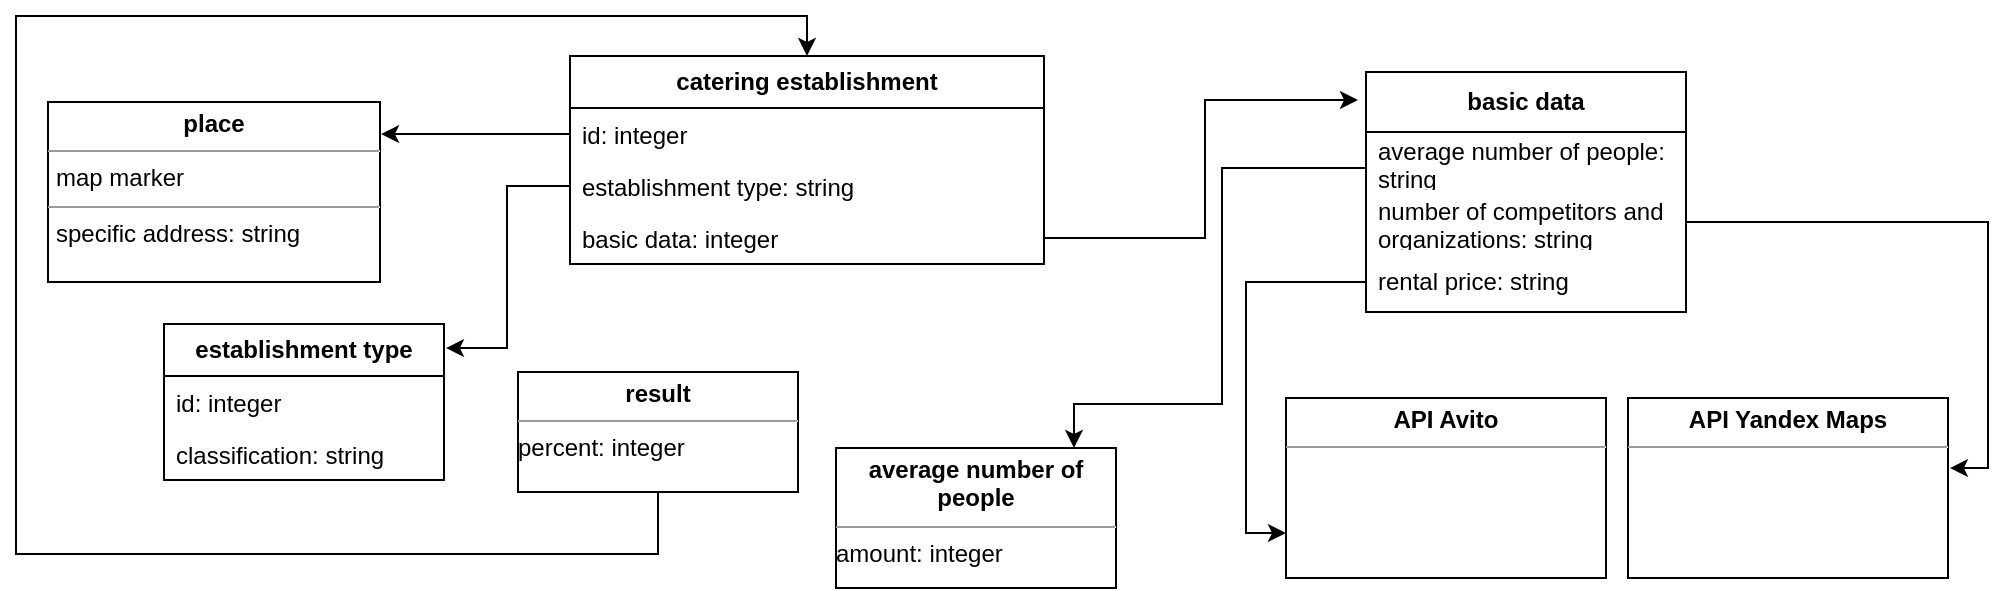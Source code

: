 <mxfile version="21.2.1" type="github">
  <diagram id="C5RBs43oDa-KdzZeNtuy" name="Page-1">
    <mxGraphModel dx="1395" dy="637" grid="0" gridSize="10" guides="1" tooltips="1" connect="1" arrows="1" fold="1" page="1" pageScale="1" pageWidth="827" pageHeight="1169" math="0" shadow="0">
      <root>
        <mxCell id="WIyWlLk6GJQsqaUBKTNV-0" />
        <mxCell id="WIyWlLk6GJQsqaUBKTNV-1" parent="WIyWlLk6GJQsqaUBKTNV-0" />
        <mxCell id="Fsc96dcymznsFBP4TA-y-39" value="&lt;b&gt;catering establishment&lt;/b&gt;" style="swimlane;fontStyle=0;childLayout=stackLayout;horizontal=1;startSize=26;fillColor=none;horizontalStack=0;resizeParent=1;resizeParentMax=0;resizeLast=0;collapsible=1;marginBottom=0;whiteSpace=wrap;html=1;" parent="WIyWlLk6GJQsqaUBKTNV-1" vertex="1">
          <mxGeometry x="502" y="127" width="237" height="104" as="geometry" />
        </mxCell>
        <mxCell id="Fsc96dcymznsFBP4TA-y-40" value="id: integer" style="text;strokeColor=none;fillColor=none;align=left;verticalAlign=top;spacingLeft=4;spacingRight=4;overflow=hidden;rotatable=0;points=[[0,0.5],[1,0.5]];portConstraint=eastwest;whiteSpace=wrap;html=1;" parent="Fsc96dcymznsFBP4TA-y-39" vertex="1">
          <mxGeometry y="26" width="237" height="26" as="geometry" />
        </mxCell>
        <mxCell id="Fsc96dcymznsFBP4TA-y-41" value="&lt;span style=&quot;border-color: var(--border-color); text-align: center;&quot;&gt;establishment type: string&lt;/span&gt;" style="text;strokeColor=none;fillColor=none;align=left;verticalAlign=top;spacingLeft=4;spacingRight=4;overflow=hidden;rotatable=0;points=[[0,0.5],[1,0.5]];portConstraint=eastwest;whiteSpace=wrap;html=1;" parent="Fsc96dcymznsFBP4TA-y-39" vertex="1">
          <mxGeometry y="52" width="237" height="26" as="geometry" />
        </mxCell>
        <mxCell id="Fsc96dcymznsFBP4TA-y-42" value="basic data: integer" style="text;strokeColor=none;fillColor=none;align=left;verticalAlign=top;spacingLeft=4;spacingRight=4;overflow=hidden;rotatable=0;points=[[0,0.5],[1,0.5]];portConstraint=eastwest;whiteSpace=wrap;html=1;" parent="Fsc96dcymznsFBP4TA-y-39" vertex="1">
          <mxGeometry y="78" width="237" height="26" as="geometry" />
        </mxCell>
        <mxCell id="Fsc96dcymznsFBP4TA-y-43" value="&lt;b&gt;establishment type&lt;/b&gt;" style="swimlane;fontStyle=0;childLayout=stackLayout;horizontal=1;startSize=26;fillColor=none;horizontalStack=0;resizeParent=1;resizeParentMax=0;resizeLast=0;collapsible=1;marginBottom=0;whiteSpace=wrap;html=1;" parent="WIyWlLk6GJQsqaUBKTNV-1" vertex="1">
          <mxGeometry x="299" y="261" width="140" height="78" as="geometry" />
        </mxCell>
        <mxCell id="Fsc96dcymznsFBP4TA-y-44" value="id: integer" style="text;strokeColor=none;fillColor=none;align=left;verticalAlign=top;spacingLeft=4;spacingRight=4;overflow=hidden;rotatable=0;points=[[0,0.5],[1,0.5]];portConstraint=eastwest;whiteSpace=wrap;html=1;" parent="Fsc96dcymznsFBP4TA-y-43" vertex="1">
          <mxGeometry y="26" width="140" height="26" as="geometry" />
        </mxCell>
        <mxCell id="Fsc96dcymznsFBP4TA-y-45" value="classification: string" style="text;strokeColor=none;fillColor=none;align=left;verticalAlign=top;spacingLeft=4;spacingRight=4;overflow=hidden;rotatable=0;points=[[0,0.5],[1,0.5]];portConstraint=eastwest;whiteSpace=wrap;html=1;" parent="Fsc96dcymznsFBP4TA-y-43" vertex="1">
          <mxGeometry y="52" width="140" height="26" as="geometry" />
        </mxCell>
        <mxCell id="Fsc96dcymznsFBP4TA-y-47" value="&lt;b&gt;basic data&lt;/b&gt;" style="swimlane;fontStyle=0;childLayout=stackLayout;horizontal=1;startSize=30;horizontalStack=0;resizeParent=1;resizeParentMax=0;resizeLast=0;collapsible=1;marginBottom=0;whiteSpace=wrap;html=1;" parent="WIyWlLk6GJQsqaUBKTNV-1" vertex="1">
          <mxGeometry x="900" y="135" width="160" height="120" as="geometry" />
        </mxCell>
        <mxCell id="Fsc96dcymznsFBP4TA-y-48" value="average number of people: string" style="text;strokeColor=none;fillColor=none;align=left;verticalAlign=middle;spacingLeft=4;spacingRight=4;overflow=hidden;points=[[0,0.5],[1,0.5]];portConstraint=eastwest;rotatable=0;whiteSpace=wrap;html=1;" parent="Fsc96dcymznsFBP4TA-y-47" vertex="1">
          <mxGeometry y="30" width="160" height="30" as="geometry" />
        </mxCell>
        <mxCell id="Fsc96dcymznsFBP4TA-y-49" value="number of competitors and organizations: string" style="text;strokeColor=none;fillColor=none;align=left;verticalAlign=middle;spacingLeft=4;spacingRight=4;overflow=hidden;points=[[0,0.5],[1,0.5]];portConstraint=eastwest;rotatable=0;whiteSpace=wrap;html=1;" parent="Fsc96dcymznsFBP4TA-y-47" vertex="1">
          <mxGeometry y="60" width="160" height="30" as="geometry" />
        </mxCell>
        <mxCell id="Fsc96dcymznsFBP4TA-y-50" value="rental price: string" style="text;strokeColor=none;fillColor=none;align=left;verticalAlign=middle;spacingLeft=4;spacingRight=4;overflow=hidden;points=[[0,0.5],[1,0.5]];portConstraint=eastwest;rotatable=0;whiteSpace=wrap;html=1;" parent="Fsc96dcymznsFBP4TA-y-47" vertex="1">
          <mxGeometry y="90" width="160" height="30" as="geometry" />
        </mxCell>
        <mxCell id="Fsc96dcymznsFBP4TA-y-56" value="&lt;p style=&quot;margin:0px;margin-top:4px;text-align:center;&quot;&gt;&lt;b&gt;place&lt;/b&gt;&lt;br&gt;&lt;/p&gt;&lt;hr size=&quot;1&quot;&gt;&lt;p style=&quot;margin:0px;margin-left:4px;&quot;&gt;map marker&lt;br&gt;&lt;/p&gt;&lt;hr size=&quot;1&quot;&gt;&lt;p style=&quot;margin:0px;margin-left:4px;&quot;&gt;specific address: string&lt;/p&gt;" style="verticalAlign=top;align=left;overflow=fill;fontSize=12;fontFamily=Helvetica;html=1;whiteSpace=wrap;" parent="WIyWlLk6GJQsqaUBKTNV-1" vertex="1">
          <mxGeometry x="241" y="150" width="166" height="90" as="geometry" />
        </mxCell>
        <mxCell id="Fsc96dcymznsFBP4TA-y-58" style="edgeStyle=orthogonalEdgeStyle;rounded=0;orthogonalLoop=1;jettySize=auto;html=1;exitX=0;exitY=0.5;exitDx=0;exitDy=0;entryX=1.007;entryY=0.154;entryDx=0;entryDy=0;entryPerimeter=0;" parent="WIyWlLk6GJQsqaUBKTNV-1" source="Fsc96dcymznsFBP4TA-y-41" target="Fsc96dcymznsFBP4TA-y-43" edge="1">
          <mxGeometry relative="1" as="geometry" />
        </mxCell>
        <mxCell id="Fsc96dcymznsFBP4TA-y-59" style="edgeStyle=orthogonalEdgeStyle;rounded=0;orthogonalLoop=1;jettySize=auto;html=1;entryX=-0.025;entryY=0.117;entryDx=0;entryDy=0;entryPerimeter=0;" parent="WIyWlLk6GJQsqaUBKTNV-1" source="Fsc96dcymznsFBP4TA-y-42" target="Fsc96dcymznsFBP4TA-y-47" edge="1">
          <mxGeometry relative="1" as="geometry" />
        </mxCell>
        <mxCell id="Fsc96dcymznsFBP4TA-y-60" value="&lt;p style=&quot;margin:0px;margin-top:4px;text-align:center;&quot;&gt;&lt;b&gt;API Avito&lt;/b&gt;&lt;/p&gt;&lt;hr size=&quot;1&quot;&gt;&lt;p style=&quot;margin:0px;margin-left:4px;&quot;&gt;&lt;br&gt;&lt;/p&gt;" style="verticalAlign=top;align=left;overflow=fill;fontSize=12;fontFamily=Helvetica;html=1;whiteSpace=wrap;" parent="WIyWlLk6GJQsqaUBKTNV-1" vertex="1">
          <mxGeometry x="860" y="298" width="160" height="90" as="geometry" />
        </mxCell>
        <mxCell id="Fsc96dcymznsFBP4TA-y-61" value="&lt;p style=&quot;margin:0px;margin-top:4px;text-align:center;&quot;&gt;&lt;b&gt;average number of people&lt;/b&gt;&lt;br&gt;&lt;/p&gt;&lt;hr size=&quot;1&quot;&gt;&lt;div style=&quot;height:2px;&quot;&gt;amount: integer&lt;/div&gt;" style="verticalAlign=top;align=left;overflow=fill;fontSize=12;fontFamily=Helvetica;html=1;whiteSpace=wrap;" parent="WIyWlLk6GJQsqaUBKTNV-1" vertex="1">
          <mxGeometry x="635" y="323" width="140" height="70" as="geometry" />
        </mxCell>
        <mxCell id="Fsc96dcymznsFBP4TA-y-62" style="edgeStyle=orthogonalEdgeStyle;rounded=0;orthogonalLoop=1;jettySize=auto;html=1;exitX=0;exitY=0.5;exitDx=0;exitDy=0;entryX=0.85;entryY=0;entryDx=0;entryDy=0;entryPerimeter=0;" parent="WIyWlLk6GJQsqaUBKTNV-1" source="Fsc96dcymznsFBP4TA-y-48" target="Fsc96dcymznsFBP4TA-y-61" edge="1">
          <mxGeometry relative="1" as="geometry">
            <Array as="points">
              <mxPoint x="900" y="183" />
              <mxPoint x="828" y="183" />
              <mxPoint x="828" y="301" />
              <mxPoint x="754" y="301" />
            </Array>
          </mxGeometry>
        </mxCell>
        <mxCell id="Fsc96dcymznsFBP4TA-y-63" style="edgeStyle=orthogonalEdgeStyle;rounded=0;orthogonalLoop=1;jettySize=auto;html=1;exitX=1;exitY=0.5;exitDx=0;exitDy=0;entryX=1.006;entryY=0.389;entryDx=0;entryDy=0;entryPerimeter=0;" parent="WIyWlLk6GJQsqaUBKTNV-1" source="Fsc96dcymznsFBP4TA-y-49" target="WNACwVLrM6h2fFYBnTMd-2" edge="1">
          <mxGeometry relative="1" as="geometry" />
        </mxCell>
        <mxCell id="Fsc96dcymznsFBP4TA-y-72" style="edgeStyle=orthogonalEdgeStyle;rounded=0;orthogonalLoop=1;jettySize=auto;html=1;exitX=0;exitY=0.5;exitDx=0;exitDy=0;entryX=0;entryY=0.75;entryDx=0;entryDy=0;" parent="WIyWlLk6GJQsqaUBKTNV-1" source="Fsc96dcymznsFBP4TA-y-50" target="Fsc96dcymznsFBP4TA-y-60" edge="1">
          <mxGeometry relative="1" as="geometry" />
        </mxCell>
        <mxCell id="Fsc96dcymznsFBP4TA-y-76" style="edgeStyle=orthogonalEdgeStyle;rounded=0;orthogonalLoop=1;jettySize=auto;html=1;entryX=1.003;entryY=0.178;entryDx=0;entryDy=0;entryPerimeter=0;" parent="WIyWlLk6GJQsqaUBKTNV-1" source="Fsc96dcymznsFBP4TA-y-40" target="Fsc96dcymznsFBP4TA-y-56" edge="1">
          <mxGeometry relative="1" as="geometry" />
        </mxCell>
        <mxCell id="WNACwVLrM6h2fFYBnTMd-3" style="edgeStyle=orthogonalEdgeStyle;rounded=0;orthogonalLoop=1;jettySize=auto;html=1;entryX=0.5;entryY=0;entryDx=0;entryDy=0;exitX=0.5;exitY=1;exitDx=0;exitDy=0;" edge="1" parent="WIyWlLk6GJQsqaUBKTNV-1" source="WNACwVLrM6h2fFYBnTMd-0" target="Fsc96dcymznsFBP4TA-y-39">
          <mxGeometry relative="1" as="geometry">
            <mxPoint x="508" y="376" as="sourcePoint" />
            <Array as="points">
              <mxPoint x="546" y="376" />
              <mxPoint x="225" y="376" />
              <mxPoint x="225" y="107" />
              <mxPoint x="621" y="107" />
            </Array>
          </mxGeometry>
        </mxCell>
        <mxCell id="WNACwVLrM6h2fFYBnTMd-0" value="&lt;p style=&quot;margin:0px;margin-top:4px;text-align:center;&quot;&gt;&lt;b&gt;result&lt;/b&gt;&lt;/p&gt;&lt;hr size=&quot;1&quot;&gt;&lt;div style=&quot;height:2px;&quot;&gt;percent: integer&lt;/div&gt;" style="verticalAlign=top;align=left;overflow=fill;fontSize=12;fontFamily=Helvetica;html=1;whiteSpace=wrap;" vertex="1" parent="WIyWlLk6GJQsqaUBKTNV-1">
          <mxGeometry x="476" y="285" width="140" height="60" as="geometry" />
        </mxCell>
        <mxCell id="WNACwVLrM6h2fFYBnTMd-2" value="&lt;p style=&quot;margin:0px;margin-top:4px;text-align:center;&quot;&gt;&lt;b&gt;API Yandex Maps&lt;/b&gt;&lt;/p&gt;&lt;hr size=&quot;1&quot;&gt;&lt;p style=&quot;margin:0px;margin-left:4px;&quot;&gt;&lt;br&gt;&lt;/p&gt;" style="verticalAlign=top;align=left;overflow=fill;fontSize=12;fontFamily=Helvetica;html=1;whiteSpace=wrap;" vertex="1" parent="WIyWlLk6GJQsqaUBKTNV-1">
          <mxGeometry x="1031" y="298" width="160" height="90" as="geometry" />
        </mxCell>
      </root>
    </mxGraphModel>
  </diagram>
</mxfile>
